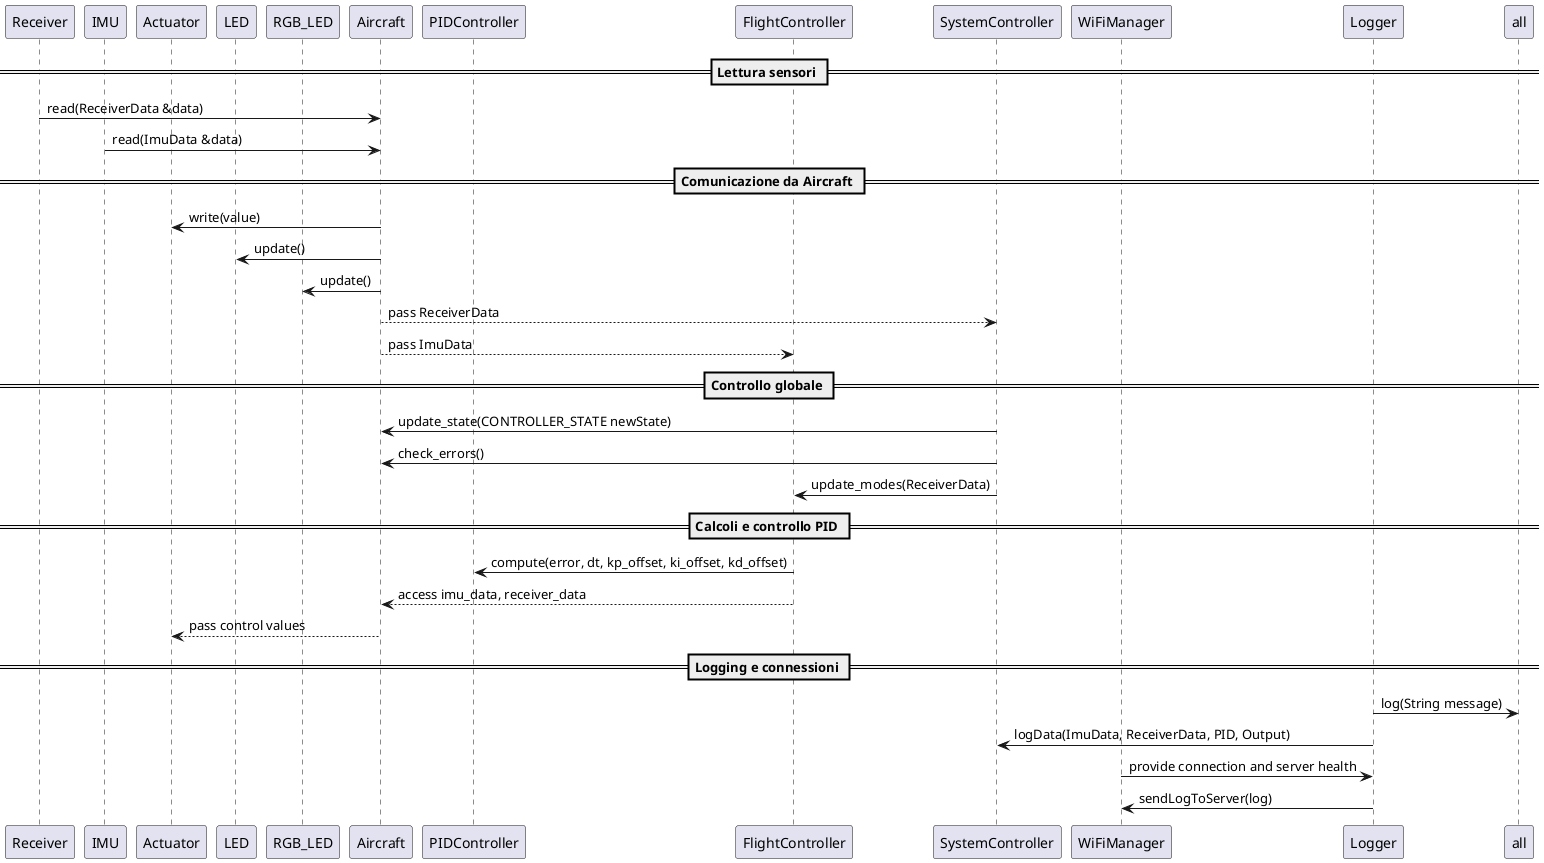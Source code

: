 @startuml class_interactions

participant "Receiver" as Receiver
participant "IMU" as IMU
participant "Actuator" as Actuator
participant "LED" as LED
participant "RGB_LED" as RGB_LED
participant "Aircraft" as Aircraft
participant "PIDController" as PIDController
participant "FlightController" as FlightController
participant "SystemController" as SystemController
participant "WiFiManager" as WiFiManager
participant "Logger" as Logger

== Lettura sensori ==
Receiver -> Aircraft : read(ReceiverData &data)
IMU -> Aircraft : read(ImuData &data)

== Comunicazione da Aircraft ==
Aircraft -> Actuator : write(value)
Aircraft -> LED : update()
Aircraft -> RGB_LED : update()
Aircraft --> SystemController : pass ReceiverData
Aircraft --> FlightController : pass ImuData

== Controllo globale ==
SystemController -> Aircraft : update_state(CONTROLLER_STATE newState)
SystemController -> Aircraft : check_errors()
SystemController -> FlightController : update_modes(ReceiverData)

== Calcoli e controllo PID ==
FlightController -> PIDController : compute(error, dt, kp_offset, ki_offset, kd_offset)
FlightController --> Aircraft : access imu_data, receiver_data
Aircraft --> Actuator : pass control values

== Logging e connessioni ==
Logger -> all : log(String message)
Logger -> SystemController : logData(ImuData, ReceiverData, PID, Output)
WiFiManager -> Logger : provide connection and server health
Logger -> WiFiManager : sendLogToServer(log)

@enduml
